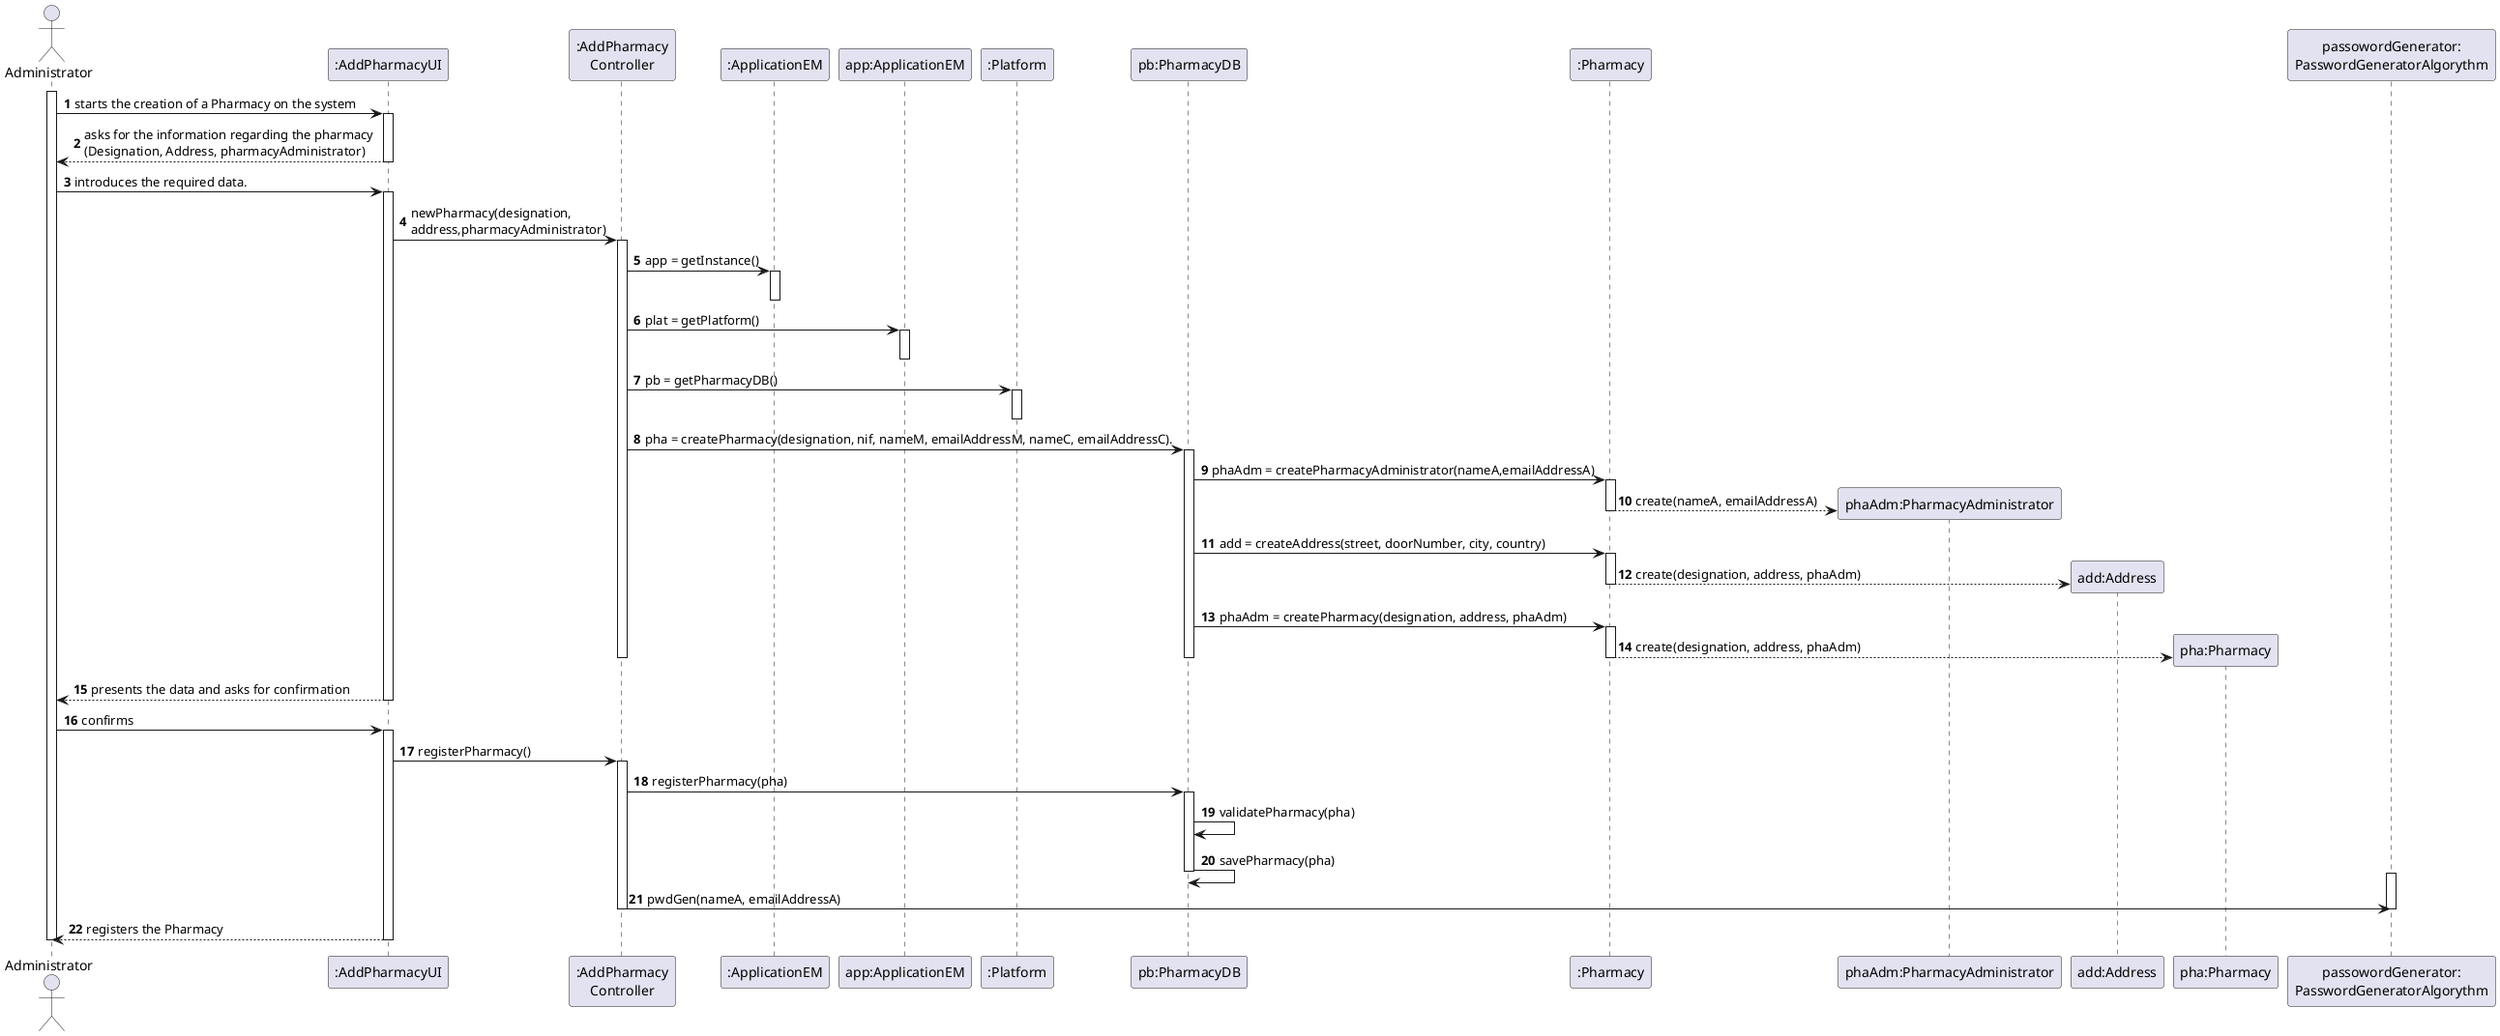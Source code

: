 @startuml
autonumber

actor "Administrator" as Admin
participant ":AddPharmacyUI" as UI
participant ":AddPharmacy\nController" as CTRL
participant ":ApplicationEM" as APP
participant "app:ApplicationEM" as AP
participant ":Platform" as PLAT
participant "pb:PharmacyDB" as PB
participant ":Pharmacy" as _PHA
participant "phaAdm:PharmacyAdministrator" as PHA_ADM
participant "add:Address" as ADD
participant "pha:Pharmacy" as PHA
participant "passowordGenerator:\nPasswordGeneratorAlgorythm" as PG

activate Admin
Admin-> UI :starts the creation of a Pharmacy on the system
activate UI
UI --> Admin :asks for the information regarding the pharmacy \n(Designation, Address, pharmacyAdministrator)
deactivate UI

Admin -> UI : introduces the required data.
activate UI

UI -> CTRL : newPharmacy(designation,\naddress,pharmacyAdministrator)
activate CTRL

CTRL -> APP : app = getInstance()
activate APP
deactivate APP

CTRL -> AP : plat = getPlatform()
activate AP
deactivate AP

CTRL -> PLAT: pb = getPharmacyDB()
activate PLAT
deactivate PLAT

CTRL -> PB: pha = createPharmacy(designation, nif, nameM, emailAddressM, nameC, emailAddressC).
activate PB

PB -> _PHA: phaAdm = createPharmacyAdministrator(nameA,emailAddressA)

activate _PHA
_PHA --> PHA_ADM ** : create(nameA, emailAddressA)
deactivate _PHA

PB -> _PHA: add = createAddress(street, doorNumber, city, country)

activate _PHA
_PHA --> ADD ** : create(designation, address, phaAdm)
deactivate _PHA

PB -> _PHA: phaAdm = createPharmacy(designation, address, phaAdm)

activate _PHA
_PHA --> PHA ** : create(designation, address, phaAdm)
deactivate _PHA

deactivate PB
deactivate CTRL


UI --> Admin :presents the data and asks for confirmation
deactivate UI

Admin -> UI : confirms
activate UI

UI -> CTRL: registerPharmacy()
activate CTRL
CTRL -> PB: registerPharmacy(pha)
activate PB

PB -> PB: validatePharmacy(pha)
PB -> PB: savePharmacy(pha)
deactivate PB


activate PG
CTRL -> PG: pwdGen(nameA, emailAddressA)
deactivate PG

deactivate CTRL


UI --> Admin : registers the Pharmacy
deactivate UI

deactivate Admin
@enduml